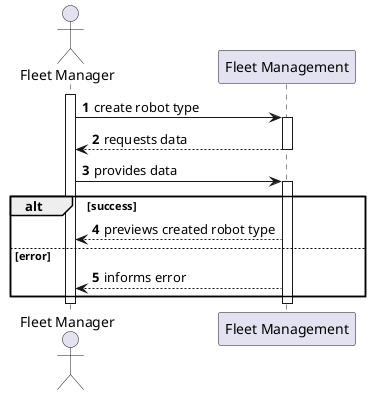 @startuml
autonumber

actor "Fleet Manager" as usr

participant "Fleet Management" as mgm

activate usr
    usr -> mgm : create robot type
    activate mgm
        mgm --> usr : requests data
    deactivate mgm

    usr -> mgm : provides data
    activate mgm
    alt success
        mgm --> usr : previews created robot type
    else error
        mgm --> usr : informs error
    end
    deactivate mgm
deactivate usr

@enduml
